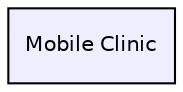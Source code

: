 digraph G {
  compound=true
  node [ fontsize="10", fontname="Helvetica"];
  edge [ labelfontsize="10", labelfontname="Helvetica"];
  dir_9c7e14f069bc2ed190ac787811b99994 [shape=box, label="Mobile Clinic", style="filled", fillcolor="#eeeeff", pencolor="black", URL="dir_9c7e14f069bc2ed190ac787811b99994.html"];
}
